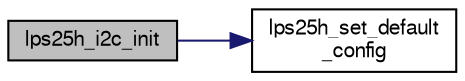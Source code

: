 digraph "lps25h_i2c_init"
{
  edge [fontname="FreeSans",fontsize="10",labelfontname="FreeSans",labelfontsize="10"];
  node [fontname="FreeSans",fontsize="10",shape=record];
  rankdir="LR";
  Node1 [label="lps25h_i2c_init",height=0.2,width=0.4,color="black", fillcolor="grey75", style="filled", fontcolor="black"];
  Node1 -> Node2 [color="midnightblue",fontsize="10",style="solid",fontname="FreeSans"];
  Node2 [label="lps25h_set_default\l_config",height=0.2,width=0.4,color="black", fillcolor="white", style="filled",URL="$lps25h_8h.html#aef1a8994b62b0056b2cd33aa5f95ec80"];
}
